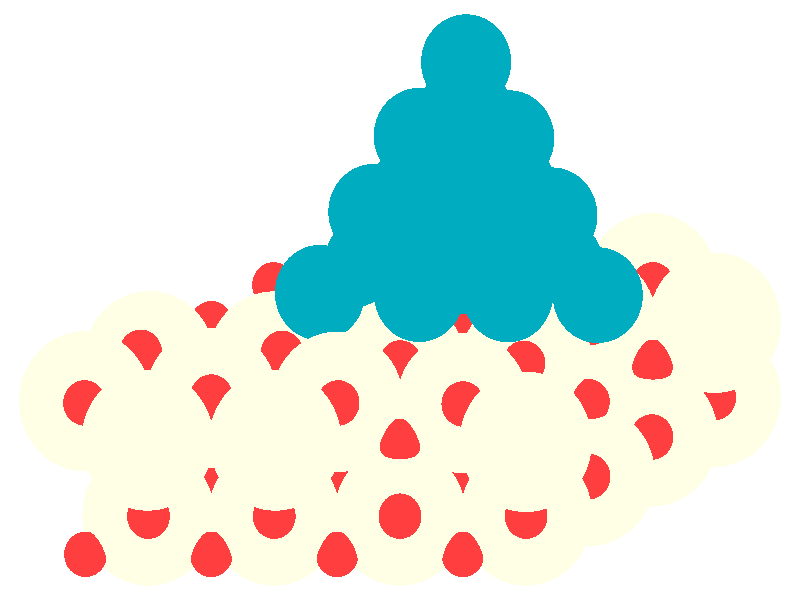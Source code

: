 #include "colors.inc"
#include "finish.inc"

global_settings {assumed_gamma 1 max_trace_level 6}
background {color White}
camera {orthographic
  right -24.68*x up 17.43*y
  direction 1.00*z
  location <0,0,50.00> look_at <0,0,0>}
light_source {<  2.00,   3.00,  40.00> color White
  area_light <0.70, 0, 0>, <0, 0.70, 0>, 3, 3
  adaptive 1 jitter}

#declare simple = finish {phong 0.7}
#declare pale = finish {ambient .5 diffuse .85 roughness .001 specular 0.200 }
#declare intermediate = finish {ambient 0.3 diffuse 0.6 specular 0.10 roughness 0.04 }
#declare vmd = finish {ambient .0 diffuse .65 phong 0.1 phong_size 40. specular 0.500 }
#declare jmol = finish {ambient .2 diffuse .6 specular 1 roughness .001 metallic}
#declare ase2 = finish {ambient 0.05 brilliance 3 diffuse 0.6 metallic specular 0.70 roughness 0.04 reflection 0.15}
#declare ase3 = finish {ambient .15 brilliance 2 diffuse .6 metallic specular 1. roughness .001 reflection .0}
#declare glass = finish {ambient .05 diffuse .3 specular 1. roughness .001}
#declare glass2 = finish {ambient .0 diffuse .3 specular 1. reflection .25 roughness .001}
#declare Rcell = 0.020;
#declare Rbond = 0.100;

#macro atom(LOC, R, COL, TRANS, FIN)
  sphere{LOC, R texture{pigment{color COL transmit TRANS} finish{FIN}}}
#end
#macro constrain(LOC, R, COL, TRANS FIN)
union{torus{R, Rcell rotate 45*z texture{pigment{color COL transmit TRANS} finish{FIN}}}
      torus{R, Rcell rotate -45*z texture{pigment{color COL transmit TRANS} finish{FIN}}}
      translate LOC}
#end

atom(< -1.94,  -2.81, -12.64>, 2.04, rgb <1.00, 1.00, 0.78>, 0.0, ase3) // #0 
atom(<  3.89,  -6.26,  -3.17>, 2.04, rgb <1.00, 1.00, 0.78>, 0.0, ase3) // #1 
atom(< -5.82,  -5.11,  -6.33>, 2.04, rgb <1.00, 1.00, 0.78>, 0.0, ase3) // #2 
atom(<  5.83,  -5.11,  -6.33>, 2.04, rgb <1.00, 1.00, 0.78>, 0.0, ase3) // #3 
atom(<  1.94,  -2.81, -12.64>, 2.04, rgb <1.00, 1.00, 0.78>, 0.0, ase3) // #4 
atom(<  7.77,  -3.96,  -9.48>, 2.04, rgb <1.00, 1.00, 0.78>, 0.0, ase3) // #5 
atom(< -1.94,  -5.11,  -6.33>, 2.04, rgb <1.00, 1.00, 0.78>, 0.0, ase3) // #6 
atom(<  9.71,  -2.81, -12.64>, 2.04, rgb <1.00, 1.00, 0.78>, 0.0, ase3) // #7 
atom(<  5.83,  -2.81, -12.64>, 2.04, rgb <1.00, 1.00, 0.78>, 0.0, ase3) // #8 
atom(<  0.00,  -6.26,  -3.17>, 2.04, rgb <1.00, 1.00, 0.78>, 0.0, ase3) // #9 
atom(<  1.94,  -5.11,  -6.33>, 2.04, rgb <1.00, 1.00, 0.78>, 0.0, ase3) // #10 
atom(<  0.00,  -3.96,  -9.48>, 2.04, rgb <1.00, 1.00, 0.78>, 0.0, ase3) // #11 
atom(< -7.76,  -6.26,  -3.17>, 2.04, rgb <1.00, 1.00, 0.78>, 0.0, ase3) // #12 
atom(<  3.89,  -3.96,  -9.48>, 2.04, rgb <1.00, 1.00, 0.78>, 0.0, ase3) // #13 
atom(< -3.88,  -3.96,  -9.48>, 2.04, rgb <1.00, 1.00, 0.78>, 0.0, ase3) // #14 
atom(< -3.88,  -6.26,  -3.17>, 2.04, rgb <1.00, 1.00, 0.78>, 0.0, ase3) // #15 
atom(< -3.85,  -4.08,   0.00>, 2.04, rgb <1.00, 1.00, 0.78>, 0.0, ase3) // #16 
atom(<  3.90,  -1.87,  -6.33>, 2.04, rgb <1.00, 1.00, 0.78>, 0.0, ase3) // #17 
atom(< -1.93,  -2.96,  -3.11>, 2.04, rgb <1.00, 1.00, 0.78>, 0.0, ase3) // #18 
atom(<  7.78,   0.48, -12.63>, 2.04, rgb <1.00, 1.00, 0.78>, 0.0, ase3) // #19 
atom(< -0.02,  -1.87,  -6.32>, 2.04, rgb <1.00, 1.00, 0.78>, 0.0, ase3) // #20 
atom(<  1.93,  -2.99,  -3.11>, 2.04, rgb <1.00, 1.00, 0.78>, 0.0, ase3) // #21 
atom(<  1.94,  -0.71,  -9.52>, 2.04, rgb <1.00, 1.00, 0.78>, 0.0, ase3) // #22 
atom(< -7.73,  -1.78,  -6.32>, 2.04, rgb <1.00, 1.00, 0.78>, 0.0, ase3) // #23 
atom(< -7.79,  -4.08,  -0.00>, 2.04, rgb <1.00, 1.00, 0.78>, 0.0, ase3) // #24 
atom(<  9.71,  -0.66,  -9.49>, 2.04, rgb <1.00, 1.00, 0.78>, 0.0, ase3) // #25 
atom(< -5.82,  -2.84,  -3.11>, 2.04, rgb <1.00, 1.00, 0.78>, 0.0, ase3) // #26 
atom(< -9.71,  -2.94,  -3.12>, 2.04, rgb <1.00, 1.00, 0.78>, 0.0, ase3) // #27 
atom(< -3.90,  -1.79,  -6.34>, 2.04, rgb <1.00, 1.00, 0.78>, 0.0, ase3) // #28 
atom(<  5.89,  -0.67,  -9.52>, 2.04, rgb <1.00, 1.00, 0.78>, 0.0, ase3) // #29 
atom(< -1.99,  -0.67,  -9.51>, 2.04, rgb <1.00, 1.00, 0.78>, 0.0, ase3) // #30 
atom(<  3.88,  -4.12,  -0.00>, 2.04, rgb <1.00, 1.00, 0.78>, 0.0, ase3) // #31 
atom(< -1.94,  -5.09,  -8.70>, 0.66, rgb <1.00, 0.05, 0.05>, 0.0, ase3) // #32 
atom(< -7.76,  -6.24,  -5.54>, 0.66, rgb <1.00, 0.05, 0.05>, 0.0, ase3) // #33 
atom(<  0.00,  -3.94, -11.86>, 0.66, rgb <1.00, 0.05, 0.05>, 0.0, ase3) // #34 
atom(< -9.70,  -7.39,  -2.38>, 0.66, rgb <1.00, 0.05, 0.05>, 0.0, ase3) // #35 
atom(<  3.89,  -6.24,  -5.54>, 0.66, rgb <1.00, 0.05, 0.05>, 0.0, ase3) // #36 
atom(< -3.88,  -3.94, -11.86>, 0.66, rgb <1.00, 0.05, 0.05>, 0.0, ase3) // #37 
atom(<  1.94,  -5.09,  -8.70>, 0.66, rgb <1.00, 0.05, 0.05>, 0.0, ase3) // #38 
atom(< -5.82,  -5.09,  -8.70>, 0.66, rgb <1.00, 0.05, 0.05>, 0.0, ase3) // #39 
atom(< -5.82,  -7.39,  -2.38>, 0.66, rgb <1.00, 0.05, 0.05>, 0.0, ase3) // #40 
atom(<  7.77,  -3.94, -11.86>, 0.66, rgb <1.00, 0.05, 0.05>, 0.0, ase3) // #41 
atom(<  0.00,  -6.24,  -5.54>, 0.66, rgb <1.00, 0.05, 0.05>, 0.0, ase3) // #42 
atom(< -1.94,  -7.39,  -2.38>, 0.66, rgb <1.00, 0.05, 0.05>, 0.0, ase3) // #43 
atom(< -3.88,  -6.24,  -5.54>, 0.66, rgb <1.00, 0.05, 0.05>, 0.0, ase3) // #44 
atom(<  3.89,  -3.94, -11.86>, 0.66, rgb <1.00, 0.05, 0.05>, 0.0, ase3) // #45 
atom(<  5.83,  -5.09,  -8.70>, 0.66, rgb <1.00, 0.05, 0.05>, 0.0, ase3) // #46 
atom(<  1.94,  -7.39,  -2.38>, 0.66, rgb <1.00, 0.05, 0.05>, 0.0, ase3) // #47 
atom(< -3.88,  -6.28,  -0.79>, 0.66, rgb <1.00, 0.05, 0.05>, 0.0, ase3) // #48 
atom(< -1.94,  -5.13,  -3.95>, 0.66, rgb <1.00, 0.05, 0.05>, 0.0, ase3) // #49 
atom(<  0.00,  -6.28,  -0.79>, 0.66, rgb <1.00, 0.05, 0.05>, 0.0, ase3) // #50 
atom(< -3.88,  -3.98,  -7.11>, 0.66, rgb <1.00, 0.05, 0.05>, 0.0, ase3) // #51 
atom(<  0.00,  -3.98,  -7.11>, 0.66, rgb <1.00, 0.05, 0.05>, 0.0, ase3) // #52 
atom(<  7.77,  -3.98,  -7.11>, 0.66, rgb <1.00, 0.05, 0.05>, 0.0, ase3) // #53 
atom(<  1.94,  -5.13,  -3.95>, 0.66, rgb <1.00, 0.05, 0.05>, 0.0, ase3) // #54 
atom(< -5.82,  -5.13,  -3.95>, 0.66, rgb <1.00, 0.05, 0.05>, 0.0, ase3) // #55 
atom(<  5.83,  -5.13,  -3.95>, 0.66, rgb <1.00, 0.05, 0.05>, 0.0, ase3) // #56 
atom(< -7.76,  -6.28,  -0.79>, 0.66, rgb <1.00, 0.05, 0.05>, 0.0, ase3) // #57 
atom(<  3.89,  -3.98,  -7.11>, 0.66, rgb <1.00, 0.05, 0.05>, 0.0, ase3) // #58 
atom(<  3.89,  -6.28,  -0.79>, 0.66, rgb <1.00, 0.05, 0.05>, 0.0, ase3) // #59 
atom(<  9.71,  -2.83, -10.27>, 0.66, rgb <1.00, 0.05, 0.05>, 0.0, ase3) // #60 
atom(<  5.83,  -2.83, -10.27>, 0.66, rgb <1.00, 0.05, 0.05>, 0.0, ase3) // #61 
atom(< -1.94,  -2.83, -10.27>, 0.66, rgb <1.00, 0.05, 0.05>, 0.0, ase3) // #62 
atom(<  1.94,  -2.83, -10.27>, 0.66, rgb <1.00, 0.05, 0.05>, 0.0, ase3) // #63 
atom(< -0.00,  -4.11,  -2.37>, 0.66, rgb <1.00, 0.05, 0.05>, 0.0, ase3) // #64 
atom(< -3.90,  -1.81,  -8.70>, 0.66, rgb <1.00, 0.05, 0.05>, 0.0, ase3) // #65 
atom(<  9.71,  -0.66, -11.87>, 0.66, rgb <1.00, 0.05, 0.05>, 0.0, ase3) // #66 
atom(<  5.84,  -0.66, -11.88>, 0.66, rgb <1.00, 0.05, 0.05>, 0.0, ase3) // #67 
atom(<  7.79,  -1.81,  -8.71>, 0.66, rgb <1.00, 0.05, 0.05>, 0.0, ase3) // #68 
atom(<  1.94,  -2.98,  -5.51>, 0.66, rgb <1.00, 0.05, 0.05>, 0.0, ase3) // #69 
atom(< -1.95,  -0.65, -11.87>, 0.66, rgb <1.00, 0.05, 0.05>, 0.0, ase3) // #70 
atom(< -5.81,  -2.87,  -5.50>, 0.66, rgb <1.00, 0.05, 0.05>, 0.0, ase3) // #71 
atom(< -1.93,  -2.95,  -5.55>, 0.66, rgb <1.00, 0.05, 0.05>, 0.0, ase3) // #72 
atom(< -0.02,  -1.81,  -8.72>, 0.66, rgb <1.00, 0.05, 0.05>, 0.0, ase3) // #73 
atom(<  5.81,  -2.95,  -5.55>, 0.66, rgb <1.00, 0.05, 0.05>, 0.0, ase3) // #74 
atom(< -3.89,  -4.03,  -2.35>, 0.66, rgb <1.00, 0.05, 0.05>, 0.0, ase3) // #75 
atom(<  3.91,  -1.81,  -8.71>, 0.66, rgb <1.00, 0.05, 0.05>, 0.0, ase3) // #76 
atom(<  1.94,  -0.66, -11.84>, 0.66, rgb <1.00, 0.05, 0.05>, 0.0, ase3) // #77 
atom(< -7.76,  -4.02,  -2.36>, 0.66, rgb <1.00, 0.05, 0.05>, 0.0, ase3) // #78 
atom(<  3.88,  -4.11,  -2.38>, 0.66, rgb <1.00, 0.05, 0.05>, 0.0, ase3) // #79 
atom(< -0.12,   0.49, -10.27>, 0.66, rgb <1.00, 0.05, 0.05>, 0.0, ase3) // #80 
atom(<  7.80,   0.44, -10.28>, 0.66, rgb <1.00, 0.05, 0.05>, 0.0, ase3) // #81 
atom(<  4.02,   0.47, -10.27>, 0.66, rgb <1.00, 0.05, 0.05>, 0.0, ase3) // #82 
atom(< -9.73,  -2.99,  -0.77>, 0.66, rgb <1.00, 0.05, 0.05>, 0.0, ase3) // #83 
atom(< -1.99,  -0.67,  -7.20>, 0.66, rgb <1.00, 0.05, 0.05>, 0.0, ase3) // #84 
atom(< -3.64,  -1.55,  -3.92>, 0.66, rgb <1.00, 0.05, 0.05>, 0.0, ase3) // #85 
atom(< -5.82,  -2.82,  -0.44>, 0.66, rgb <1.00, 0.05, 0.05>, 0.0, ase3) // #86 
atom(< -8.00,  -1.52,  -3.97>, 0.66, rgb <1.00, 0.05, 0.05>, 0.0, ase3) // #87 
atom(<  1.93,  -0.92,  -7.18>, 0.66, rgb <1.00, 0.05, 0.05>, 0.0, ase3) // #88 
atom(<  0.01,  -1.83,  -3.83>, 0.66, rgb <1.00, 0.05, 0.05>, 0.0, ase3) // #89 
atom(< -1.91,  -2.99,  -0.77>, 0.66, rgb <1.00, 0.05, 0.05>, 0.0, ase3) // #90 
atom(< -5.82,  -0.69,  -7.13>, 0.66, rgb <1.00, 0.05, 0.05>, 0.0, ase3) // #91 
atom(<  5.91,  -0.65,  -7.20>, 0.66, rgb <1.00, 0.05, 0.05>, 0.0, ase3) // #92 
atom(<  3.82,  -1.84,  -3.83>, 0.66, rgb <1.00, 0.05, 0.05>, 0.0, ase3) // #93 
atom(<  1.94,  -3.02,  -0.77>, 0.66, rgb <1.00, 0.05, 0.05>, 0.0, ase3) // #94 
atom(< -3.90,   0.44, -10.28>, 0.66, rgb <1.00, 0.05, 0.05>, 0.0, ase3) // #95 
atom(<  0.59,   0.17,  -4.21>, 1.39, rgb <0.00, 0.41, 0.52>, 0.0, ase3) // #96 
atom(<  2.00,   0.99,  -6.55>, 1.39, rgb <0.00, 0.41, 0.52>, 0.0, ase3) // #97 
atom(<  3.33,   0.16,  -4.17>, 1.39, rgb <0.00, 0.41, 0.52>, 0.0, ase3) // #98 
atom(<  1.94,   2.44,  -4.25>, 1.39, rgb <0.00, 0.41, 0.52>, 0.0, ase3) // #99 
atom(< -0.94,   1.08,  -6.55>, 1.39, rgb <0.00, 0.41, 0.52>, 0.0, ase3) // #100 
atom(<  4.88,   1.01,  -6.57>, 1.39, rgb <0.00, 0.41, 0.52>, 0.0, ase3) // #101 
atom(<  0.46,   1.82,  -8.77>, 1.39, rgb <0.00, 0.41, 0.52>, 0.0, ase3) // #102 
atom(<  0.55,   3.29,  -6.55>, 1.39, rgb <0.00, 0.41, 0.52>, 0.0, ase3) // #103 
atom(<  3.46,   1.84,  -8.84>, 1.39, rgb <0.00, 0.41, 0.52>, 0.0, ase3) // #104 
atom(<  3.43,   3.25,  -6.58>, 1.39, rgb <0.00, 0.41, 0.52>, 0.0, ase3) // #105 
atom(< -0.82,   2.56,  -4.26>, 1.39, rgb <0.00, 0.41, 0.52>, 0.0, ase3) // #106 
atom(< -2.47,   0.21,  -4.34>, 1.39, rgb <0.00, 0.41, 0.52>, 0.0, ase3) // #107 
atom(<  2.00,   4.05,  -8.70>, 1.39, rgb <0.00, 0.41, 0.52>, 0.0, ase3) // #108 
atom(<  1.96,   2.55, -11.01>, 1.39, rgb <0.00, 0.41, 0.52>, 0.0, ase3) // #109 
atom(<  4.70,   2.46,  -4.36>, 1.39, rgb <0.00, 0.41, 0.52>, 0.0, ase3) // #110 
atom(<  6.10,   0.14,  -4.27>, 1.39, rgb <0.00, 0.41, 0.52>, 0.0, ase3) // #111 
atom(<  3.37,   4.70,  -4.29>, 1.39, rgb <0.00, 0.41, 0.52>, 0.0, ase3) // #112 
atom(<  0.58,   4.77,  -4.32>, 1.39, rgb <0.00, 0.41, 0.52>, 0.0, ase3) // #113 
atom(<  2.02,   5.55,  -6.57>, 1.39, rgb <0.00, 0.41, 0.52>, 0.0, ase3) // #114 
atom(<  2.04,   6.91,  -4.36>, 1.39, rgb <0.00, 0.41, 0.52>, 0.0, ase3) // #115 
